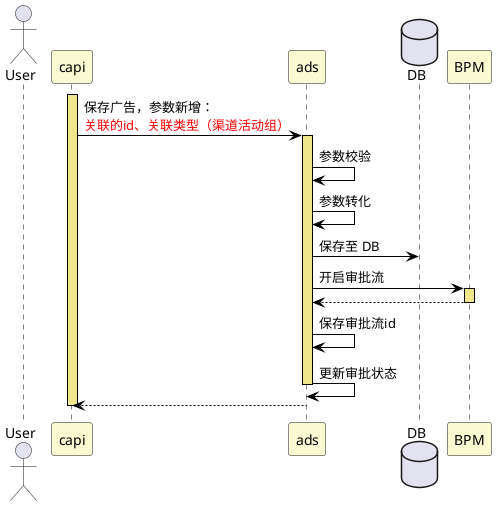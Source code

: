 @startuml
skinparam sequence {
ArrowColor black
LifeLineBorderColor black
LifeLineBackgroundColor khaki
ParticipantBackgroundColor lightgoldenrodyellow
}

Actor User
participant capi
participant ads
database "DB" as db
participant "BPM" as bpm

activate capi
capi -> ads: 保存广告，参数新增：\n<color:red>关联的id、关联类型（渠道活动组）</color>
activate ads
ads -> ads: 参数校验
ads -> ads: 参数转化
ads -> db: 保存至 DB
ads -> bpm: 开启审批流
activate bpm
    bpm --> ads
deactivate bpm
ads -> ads : 保存审批流id
ads -> ads : 更新审批状态
deactivate ads
ads --> capi
deactivate capi

@enduml